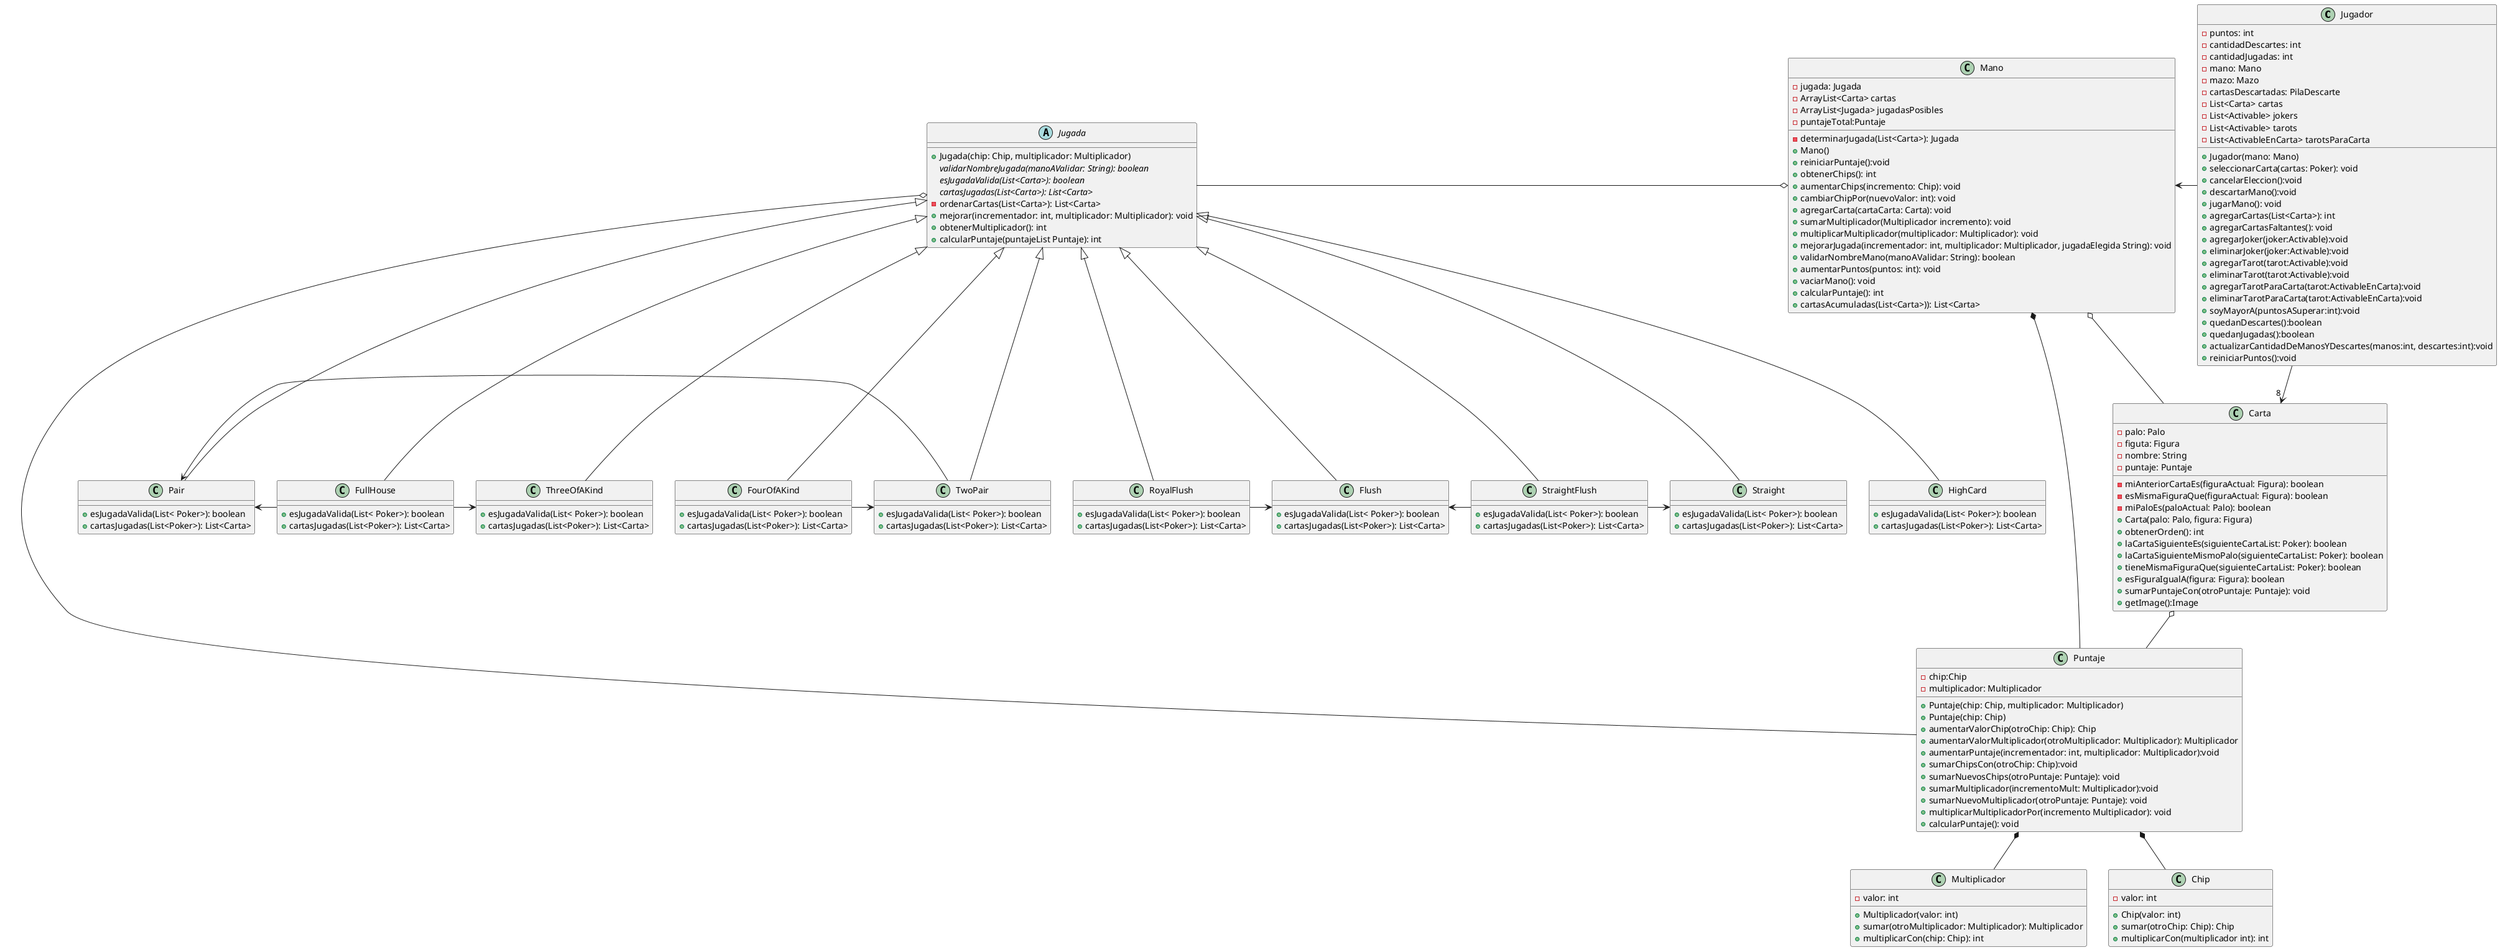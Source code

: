 @startuml diagramaClases

class Jugador {
    - puntos: int
    - cantidadDescartes: int
    - cantidadJugadas: int
    - mano: Mano
    - mazo: Mazo
    - cartasDescartadas: PilaDescarte
    - List<Carta> cartas
    - List<Activable> jokers
    - List<Activable> tarots
    - List<ActivableEnCarta> tarotsParaCarta
    + Jugador(mano: Mano)
    + seleccionarCarta(cartas: Poker): void
    + cancelarEleccion():void
    + descartarMano():void
    + jugarMano(): void
    + agregarCartas(List<Carta>): int
    + agregarCartasFaltantes(): void
    + agregarJoker(joker:Activable):void
    + eliminarJoker(joker:Activable):void
    + agregarTarot(tarot:Activable):void
    + eliminarTarot(tarot:Activable):void
    + agregarTarotParaCarta(tarot:ActivableEnCarta):void
    + eliminarTarotParaCarta(tarot:ActivableEnCarta):void
    + soyMayorA(puntosASuperar:int):void
    + quedanDescartes():boolean
    + quedanJugadas():boolean
    + actualizarCantidadDeManosYDescartes(manos:int, descartes:int):void
    + reiniciarPuntos():void
}

class Mano {
    - jugada: Jugada
          - ArrayList<Carta> cartas
          - ArrayList<Jugada> jugadasPosibles
          - puntajeTotal:Puntaje
          - determinarJugada(List<Carta>): Jugada
          + Mano()
          + reiniciarPuntaje():void
          + obtenerChips(): int
          + aumentarChips(incremento: Chip): void
          + cambiarChipPor(nuevoValor: int): void
          + agregarCarta(cartaCarta: Carta): void
          + sumarMultiplicador(Multiplicador incremento): void
          + multiplicarMultiplicador(multiplicador: Multiplicador): void
          + mejorarJugada(incrementador: int, multiplicador: Multiplicador, jugadaElegida String): void
          + validarNombreMano(manoAValidar: String): boolean
          + aumentarPuntos(puntos: int): void
          + vaciarMano(): void
          + calcularPuntaje(): int
          + cartasAcumuladas(List<Carta>)): List<Carta>
}

class Puntaje{
    - chip:Chip
    - multiplicador: Multiplicador
    + Puntaje(chip: Chip, multiplicador: Multiplicador)
    + Puntaje(chip: Chip)
    + aumentarValorChip(otroChip: Chip): Chip
    + aumentarValorMultiplicador(otroMultiplicador: Multiplicador): Multiplicador
    + aumentarPuntaje(incrementador: int, multiplicador: Multiplicador):void
    + sumarChipsCon(otroChip: Chip):void
    + sumarNuevosChips(otroPuntaje: Puntaje): void
    + sumarMultiplicador(incrementoMult: Multiplicador):void
    + sumarNuevoMultiplicador(otroPuntaje: Puntaje): void
    + multiplicarMultiplicadorPor(incremento Multiplicador): void
    + calcularPuntaje(): void
}

class Multiplicador{
    - valor: int
    + Multiplicador(valor: int)
    + sumar(otroMultiplicador: Multiplicador): Multiplicador
    + multiplicarCon(chip: Chip): int
}

class Chip{
    - valor: int
    + Chip(valor: int)
    + sumar(otroChip: Chip): Chip
    + multiplicarCon(multiplicador int): int
}

class Carta {
    - palo: Palo
    - figuta: Figura
    - nombre: String
    - puntaje: Puntaje
    - miAnteriorCartaEs(figuraActual: Figura): boolean
    - esMismaFiguraQue(figuraActual: Figura): boolean
    - miPaloEs(paloActual: Palo): boolean
    + Carta(palo: Palo, figura: Figura)
    + obtenerOrden(): int
    + laCartaSiguienteEs(siguienteCartaList: Poker): boolean
    + laCartaSiguienteMismoPalo(siguienteCartaList: Poker): boolean
    + tieneMismaFiguraQue(siguienteCartaList: Poker): boolean
    + esFiguraIgualA(figura: Figura): boolean
    + sumarPuntajeCon(otroPuntaje: Puntaje): void
    + getImage():Image
}

abstract class Jugada{
    +Jugada(chip: Chip, multiplicador: Multiplicador)
    {abstract} validarNombreJugada(manoAValidar: String): boolean
    {abstract} esJugadaValida(List<Carta>): boolean
    {abstract} cartasJugadas(List<Carta>): List<Carta>
    -ordenarCartas(List<Carta>): List<Carta>
    +mejorar(incrementador: int, multiplicador: Multiplicador): void
    +obtenerMultiplicador(): int
    + calcularPuntaje(puntajeList Puntaje): int
}

class RoyalFlush extends Jugada{
    + esJugadaValida(List< Poker>): boolean
    + cartasJugadas(List<Poker>): List<Carta>
}

class StraightFlush extends Jugada{
    + esJugadaValida(List< Poker>): boolean
    + cartasJugadas(List<Poker>): List<Carta>
}

class FourOfAKind extends Jugada{
    + esJugadaValida(List< Poker>): boolean
    + cartasJugadas(List<Poker>): List<Carta>
}

class FullHouse extends Jugada{
    + esJugadaValida(List< Poker>): boolean
    + cartasJugadas(List<Poker>): List<Carta>
}

class Flush extends Jugada{
    + esJugadaValida(List< Poker>): boolean
    + cartasJugadas(List<Poker>): List<Carta>
}

class Straight extends Jugada{
    + esJugadaValida(List< Poker>): boolean
    + cartasJugadas(List<Poker>): List<Carta>
}

class ThreeOfAKind extends Jugada{
    + esJugadaValida(List< Poker>): boolean
    + cartasJugadas(List<Poker>): List<Carta>
}

class TwoPair extends Jugada{
    + esJugadaValida(List< Poker>): boolean
    + cartasJugadas(List<Poker>): List<Carta>
}

class Pair extends Jugada{
    + esJugadaValida(List< Poker>): boolean
    + cartasJugadas(List<Poker>): List<Carta>
}

class HighCard extends Jugada{
    + esJugadaValida(List< Poker>): boolean
    + cartasJugadas(List<Poker>): List<Carta>
}


Jugador -right-> "8 " Carta
Jugador -left-> Mano

Mano o-- Carta
Mano *-up- Puntaje
Mano o-left- Jugada

Puntaje *-- Chip
Puntaje *-- Multiplicador

Jugada o-left- Puntaje

Carta o-- Puntaje

FourOfAKind --right> TwoPair
FullHouse -left-> Pair
FullHouse -right-> ThreeOfAKind
RoyalFlush -right-> Flush
StraightFlush -right-> Straight
StraightFlush -left-> Flush
TwoPair -left-> Pair
@enduml